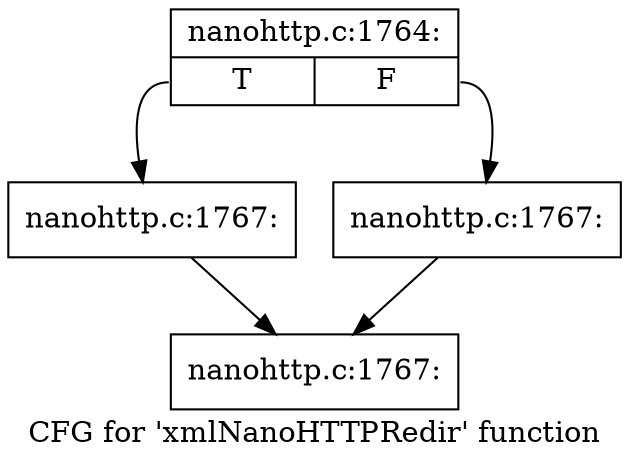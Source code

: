 digraph "CFG for 'xmlNanoHTTPRedir' function" {
	label="CFG for 'xmlNanoHTTPRedir' function";

	Node0x44365f0 [shape=record,label="{nanohttp.c:1764:|{<s0>T|<s1>F}}"];
	Node0x44365f0:s0 -> Node0x4436f30;
	Node0x44365f0:s1 -> Node0x4436f80;
	Node0x4436f30 [shape=record,label="{nanohttp.c:1767:}"];
	Node0x4436f30 -> Node0x4436fd0;
	Node0x4436f80 [shape=record,label="{nanohttp.c:1767:}"];
	Node0x4436f80 -> Node0x4436fd0;
	Node0x4436fd0 [shape=record,label="{nanohttp.c:1767:}"];
}
